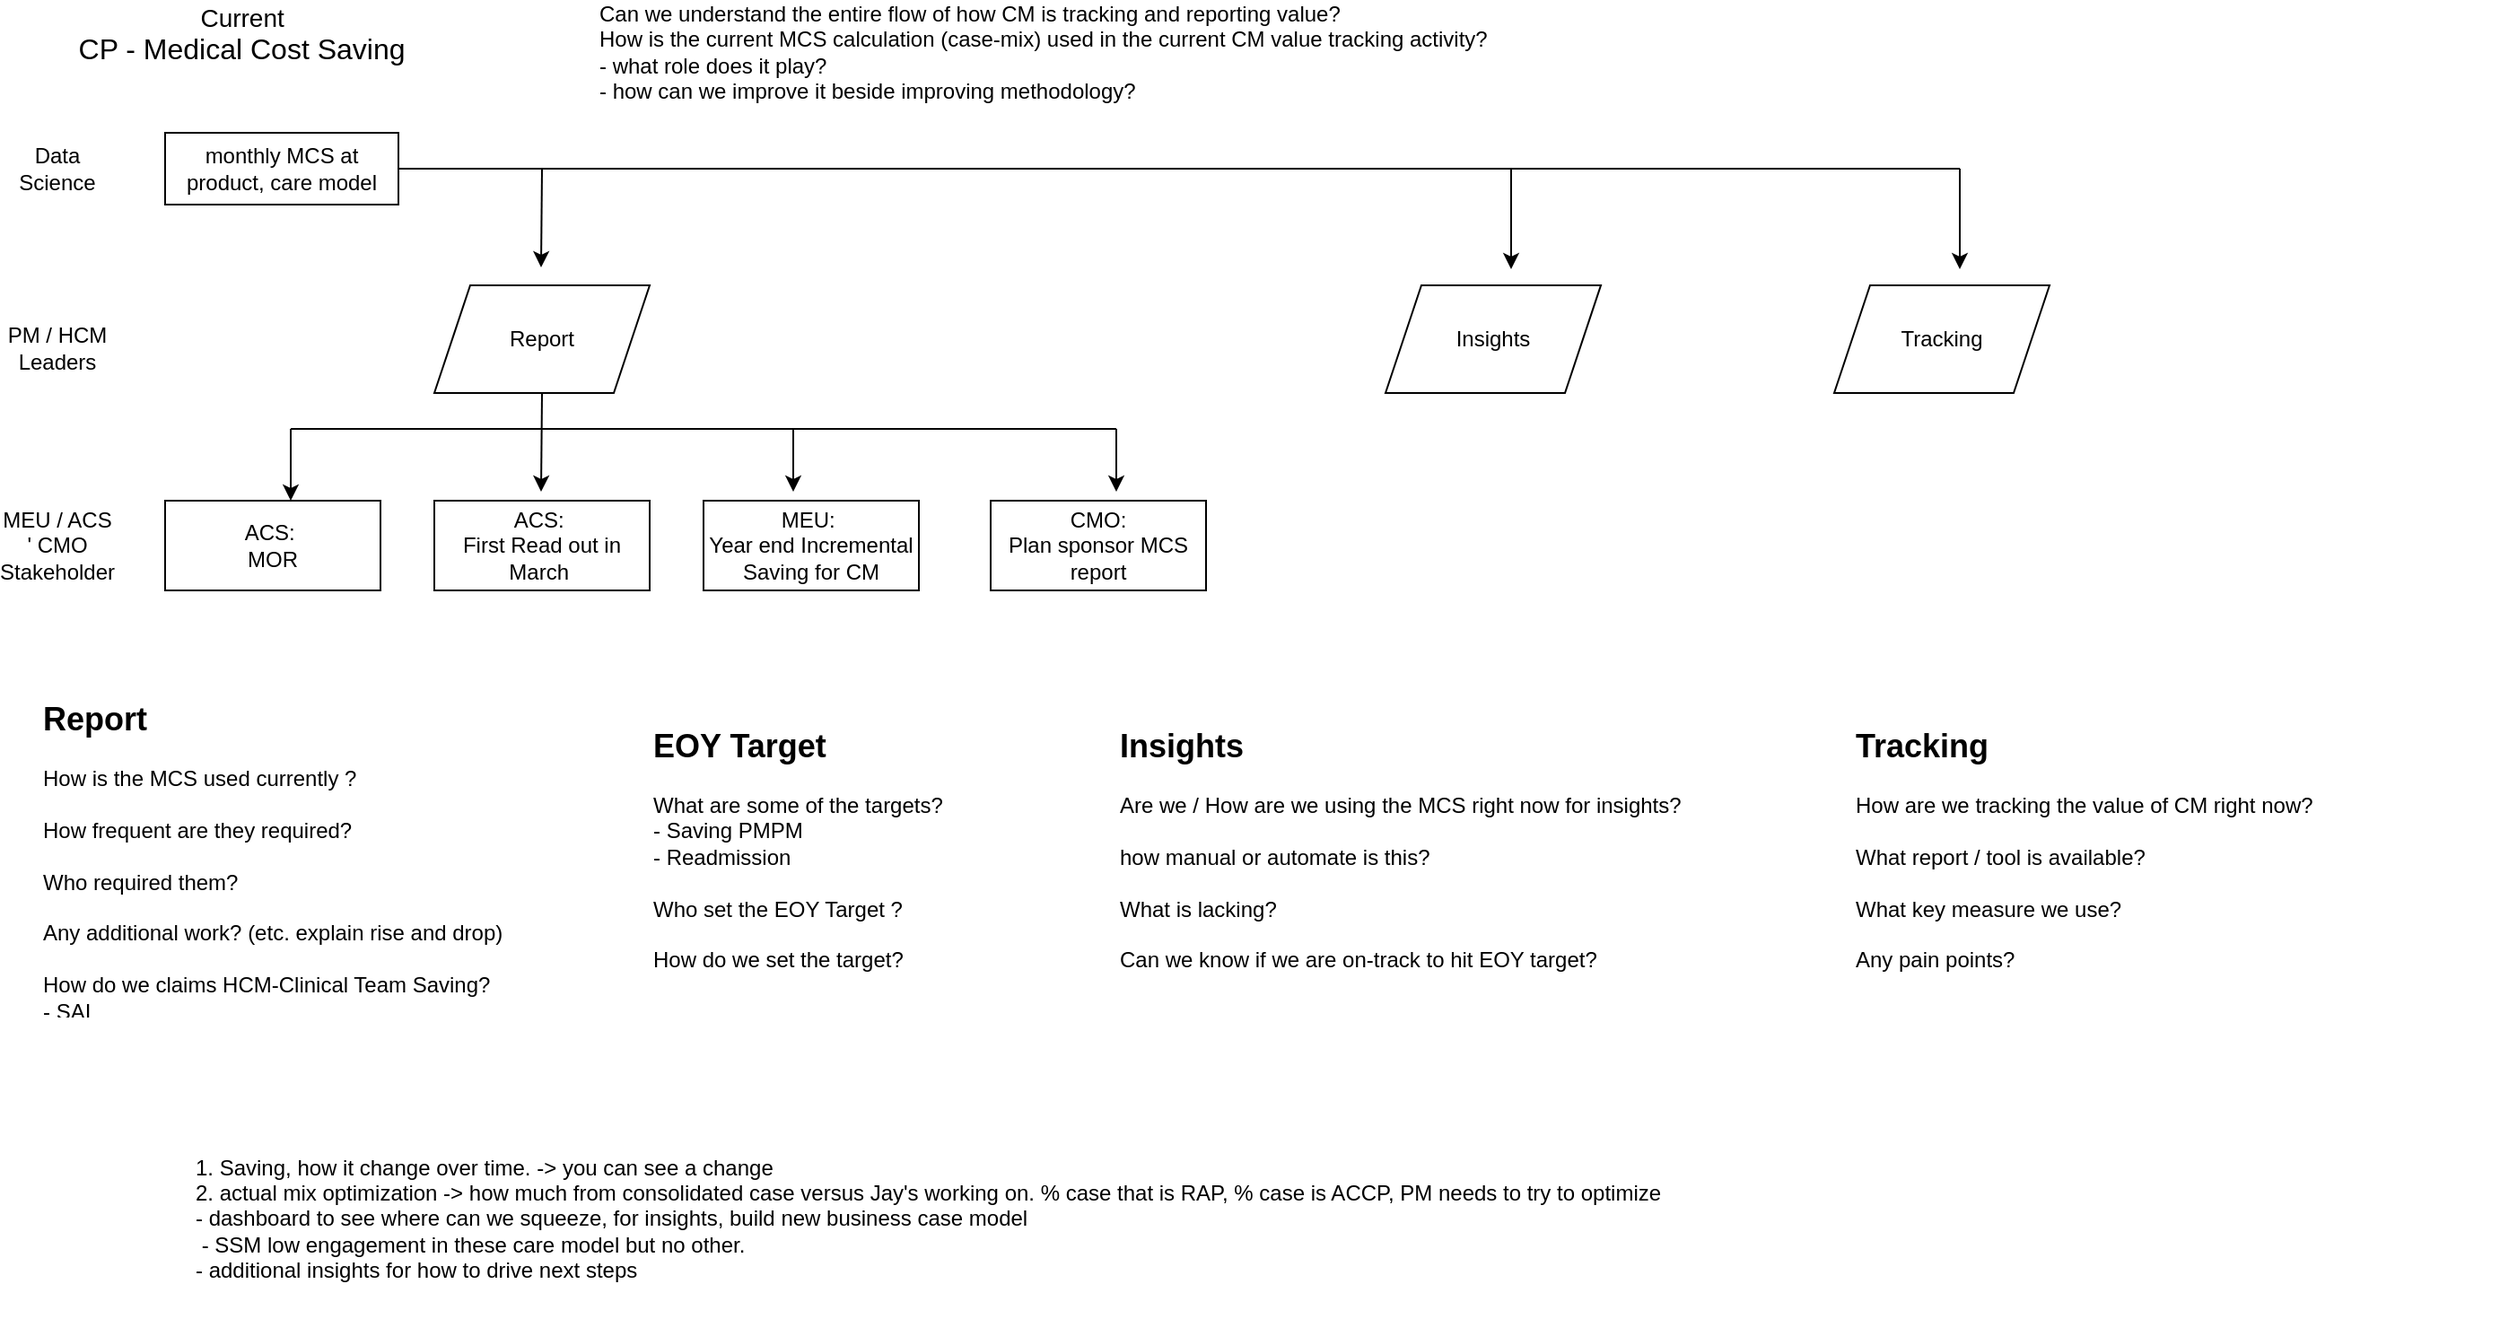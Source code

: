 <mxfile version="26.0.16">
  <diagram name="Page-1" id="IcREAzw2sgQeLnBdoRqM">
    <mxGraphModel dx="2073" dy="997" grid="1" gridSize="10" guides="1" tooltips="1" connect="1" arrows="1" fold="1" page="1" pageScale="1" pageWidth="850" pageHeight="1100" math="0" shadow="0">
      <root>
        <mxCell id="0" />
        <mxCell id="1" parent="0" />
        <mxCell id="AfprsVkvONHFLmgtK5Du-1" value="&lt;font style=&quot;font-size: 14px;&quot;&gt;Current&amp;nbsp;&lt;/font&gt;&lt;div&gt;&lt;font size=&quot;3&quot;&gt;CP -&amp;nbsp;&lt;/font&gt;&lt;span style=&quot;font-size: medium;&quot;&gt;Medical Cost Saving&amp;nbsp;&lt;/span&gt;&lt;/div&gt;" style="text;html=1;align=center;verticalAlign=middle;whiteSpace=wrap;rounded=0;" parent="1" vertex="1">
          <mxGeometry x="50" y="20" width="250" height="30" as="geometry" />
        </mxCell>
        <mxCell id="AfprsVkvONHFLmgtK5Du-2" value="Data Science" style="text;html=1;align=center;verticalAlign=middle;whiteSpace=wrap;rounded=0;" parent="1" vertex="1">
          <mxGeometry x="40" y="95" width="60" height="30" as="geometry" />
        </mxCell>
        <mxCell id="AfprsVkvONHFLmgtK5Du-3" value="PM / HCM Leaders" style="text;html=1;align=center;verticalAlign=middle;whiteSpace=wrap;rounded=0;" parent="1" vertex="1">
          <mxGeometry x="40" y="195" width="60" height="30" as="geometry" />
        </mxCell>
        <mxCell id="AfprsVkvONHFLmgtK5Du-4" value="MEU / ACS &#39; CMO Stakeholder" style="text;html=1;align=center;verticalAlign=middle;whiteSpace=wrap;rounded=0;" parent="1" vertex="1">
          <mxGeometry x="40" y="305" width="60" height="30" as="geometry" />
        </mxCell>
        <mxCell id="AfprsVkvONHFLmgtK5Du-6" value="monthly MCS at product, care model" style="rounded=0;whiteSpace=wrap;html=1;" parent="1" vertex="1">
          <mxGeometry x="130" y="90" width="130" height="40" as="geometry" />
        </mxCell>
        <mxCell id="AfprsVkvONHFLmgtK5Du-7" value="ACS:&amp;nbsp;&lt;div&gt;MOR&lt;/div&gt;" style="rounded=0;whiteSpace=wrap;html=1;" parent="1" vertex="1">
          <mxGeometry x="130" y="295" width="120" height="50" as="geometry" />
        </mxCell>
        <mxCell id="AfprsVkvONHFLmgtK5Du-8" value="ACS:&amp;nbsp;&lt;div&gt;First Read out in March&amp;nbsp;&lt;/div&gt;" style="rounded=0;whiteSpace=wrap;html=1;" parent="1" vertex="1">
          <mxGeometry x="280" y="295" width="120" height="50" as="geometry" />
        </mxCell>
        <mxCell id="AfprsVkvONHFLmgtK5Du-11" value="MEU:&amp;nbsp;&lt;div&gt;Year end Incremental Saving for CM&lt;/div&gt;" style="rounded=0;whiteSpace=wrap;html=1;" parent="1" vertex="1">
          <mxGeometry x="430" y="295" width="120" height="50" as="geometry" />
        </mxCell>
        <mxCell id="AfprsVkvONHFLmgtK5Du-12" value="" style="endArrow=classic;html=1;rounded=0;" parent="1" edge="1">
          <mxGeometry width="50" height="50" relative="1" as="geometry">
            <mxPoint x="340" y="110" as="sourcePoint" />
            <mxPoint x="339.5" y="165" as="targetPoint" />
          </mxGeometry>
        </mxCell>
        <mxCell id="AfprsVkvONHFLmgtK5Du-14" value="Report" style="shape=parallelogram;perimeter=parallelogramPerimeter;whiteSpace=wrap;html=1;fixedSize=1;" parent="1" vertex="1">
          <mxGeometry x="280" y="175" width="120" height="60" as="geometry" />
        </mxCell>
        <mxCell id="AfprsVkvONHFLmgtK5Du-15" value="" style="endArrow=classic;html=1;rounded=0;exitX=0.5;exitY=1;exitDx=0;exitDy=0;" parent="1" source="AfprsVkvONHFLmgtK5Du-14" edge="1">
          <mxGeometry width="50" height="50" relative="1" as="geometry">
            <mxPoint x="340" y="245" as="sourcePoint" />
            <mxPoint x="339.5" y="290" as="targetPoint" />
          </mxGeometry>
        </mxCell>
        <mxCell id="AfprsVkvONHFLmgtK5Du-16" value="" style="endArrow=none;html=1;rounded=0;" parent="1" edge="1">
          <mxGeometry width="50" height="50" relative="1" as="geometry">
            <mxPoint x="200" y="255" as="sourcePoint" />
            <mxPoint x="660" y="255" as="targetPoint" />
          </mxGeometry>
        </mxCell>
        <mxCell id="AfprsVkvONHFLmgtK5Du-17" value="" style="endArrow=classic;html=1;rounded=0;" parent="1" edge="1">
          <mxGeometry width="50" height="50" relative="1" as="geometry">
            <mxPoint x="200" y="255" as="sourcePoint" />
            <mxPoint x="200" y="295" as="targetPoint" />
          </mxGeometry>
        </mxCell>
        <mxCell id="AfprsVkvONHFLmgtK5Du-18" value="" style="endArrow=classic;html=1;rounded=0;" parent="1" edge="1">
          <mxGeometry width="50" height="50" relative="1" as="geometry">
            <mxPoint x="480" y="255" as="sourcePoint" />
            <mxPoint x="480" y="290" as="targetPoint" />
          </mxGeometry>
        </mxCell>
        <mxCell id="AfprsVkvONHFLmgtK5Du-19" value="CMO:&lt;div&gt;Plan sponsor MCS report&lt;/div&gt;" style="rounded=0;whiteSpace=wrap;html=1;" parent="1" vertex="1">
          <mxGeometry x="590" y="295" width="120" height="50" as="geometry" />
        </mxCell>
        <mxCell id="AfprsVkvONHFLmgtK5Du-20" value="" style="endArrow=classic;html=1;rounded=0;" parent="1" edge="1">
          <mxGeometry width="50" height="50" relative="1" as="geometry">
            <mxPoint x="660" y="255" as="sourcePoint" />
            <mxPoint x="660" y="290" as="targetPoint" />
          </mxGeometry>
        </mxCell>
        <mxCell id="AfprsVkvONHFLmgtK5Du-21" value="Insights" style="shape=parallelogram;perimeter=parallelogramPerimeter;whiteSpace=wrap;html=1;fixedSize=1;" parent="1" vertex="1">
          <mxGeometry x="810" y="175" width="120" height="60" as="geometry" />
        </mxCell>
        <mxCell id="AfprsVkvONHFLmgtK5Du-22" value="" style="endArrow=classic;html=1;rounded=0;" parent="1" edge="1">
          <mxGeometry width="50" height="50" relative="1" as="geometry">
            <mxPoint x="880" y="110" as="sourcePoint" />
            <mxPoint x="880" y="166" as="targetPoint" />
          </mxGeometry>
        </mxCell>
        <mxCell id="AfprsVkvONHFLmgtK5Du-23" value="" style="endArrow=none;html=1;rounded=0;exitX=1;exitY=0.5;exitDx=0;exitDy=0;" parent="1" source="AfprsVkvONHFLmgtK5Du-6" edge="1">
          <mxGeometry width="50" height="50" relative="1" as="geometry">
            <mxPoint x="340" y="110" as="sourcePoint" />
            <mxPoint x="1130" y="110" as="targetPoint" />
            <Array as="points">
              <mxPoint x="540" y="110" />
            </Array>
          </mxGeometry>
        </mxCell>
        <mxCell id="AfprsVkvONHFLmgtK5Du-24" value="&lt;font style=&quot;font-size: 18px;&quot;&gt;&lt;b&gt;Report&lt;/b&gt;&lt;/font&gt;&amp;nbsp;&lt;div&gt;&lt;br&gt;&lt;/div&gt;&lt;div&gt;How is the MCS used currently ?&amp;nbsp;&lt;div&gt;&lt;br&gt;&lt;/div&gt;&lt;div&gt;How frequent are they required?&amp;nbsp;&lt;/div&gt;&lt;div&gt;&lt;br&gt;&lt;/div&gt;&lt;div&gt;Who required them?&amp;nbsp;&lt;/div&gt;&lt;div&gt;&lt;br&gt;&lt;/div&gt;&lt;div&gt;Any additional work? (etc. explain rise and drop)&lt;/div&gt;&lt;/div&gt;&lt;div&gt;&lt;br&gt;&lt;/div&gt;&lt;div&gt;How do we claims HCM-Clinical Team Saving?&lt;/div&gt;&lt;div&gt;- SAI&lt;/div&gt;" style="text;html=1;whiteSpace=wrap;overflow=hidden;rounded=0;" parent="1" vertex="1">
          <mxGeometry x="60" y="400" width="360" height="180" as="geometry" />
        </mxCell>
        <mxCell id="AfprsVkvONHFLmgtK5Du-25" value="&lt;b&gt;&lt;font style=&quot;font-size: 18px;&quot;&gt;Insights&lt;/font&gt;&amp;nbsp;&lt;/b&gt;&lt;div&gt;&lt;br&gt;&lt;/div&gt;&lt;div&gt;Are we / How are we using the MCS right now for insights?&amp;nbsp;&lt;/div&gt;&lt;div&gt;&lt;br&gt;&lt;/div&gt;&lt;div&gt;how manual or automate is this?&amp;nbsp;&lt;/div&gt;&lt;div&gt;&lt;br&gt;&lt;/div&gt;&lt;div&gt;What is lacking?&amp;nbsp;&lt;/div&gt;&lt;div&gt;&lt;br&gt;&lt;/div&gt;&lt;div&gt;Can we know if we are on-track to hit EOY target?&lt;/div&gt;" style="text;html=1;whiteSpace=wrap;overflow=hidden;rounded=0;" parent="1" vertex="1">
          <mxGeometry x="660" y="415" width="360" height="150" as="geometry" />
        </mxCell>
        <mxCell id="AfprsVkvONHFLmgtK5Du-26" value="&lt;b&gt;&lt;font style=&quot;font-size: 18px;&quot;&gt;EOY Target&lt;/font&gt;&amp;nbsp;&lt;/b&gt;&lt;div&gt;&lt;br&gt;&lt;/div&gt;&lt;div&gt;What are some of the targets?&amp;nbsp;&lt;/div&gt;&lt;div&gt;- Saving PMPM&lt;/div&gt;&lt;div&gt;- Readmission&amp;nbsp;&lt;/div&gt;&lt;div&gt;&lt;br&gt;&lt;/div&gt;&lt;div&gt;Who set the EOY Target ?&amp;nbsp;&lt;/div&gt;&lt;div&gt;&lt;br&gt;&lt;/div&gt;&lt;div&gt;How do we set the target?&amp;nbsp;&lt;/div&gt;" style="text;html=1;whiteSpace=wrap;overflow=hidden;rounded=0;" parent="1" vertex="1">
          <mxGeometry x="400" y="415" width="200" height="150" as="geometry" />
        </mxCell>
        <mxCell id="AfprsVkvONHFLmgtK5Du-27" value="&lt;div&gt;Can we understand the entire flow of how CM is tracking and reporting value?&lt;/div&gt;How is the current MCS calculation (case-mix) used in the current CM value tracking activity?&amp;nbsp;&lt;div&gt;- what role does it play?&amp;nbsp;&lt;/div&gt;&lt;div&gt;- how can we improve it beside improving methodology?&amp;nbsp;&lt;/div&gt;" style="text;html=1;align=left;verticalAlign=middle;whiteSpace=wrap;rounded=0;" parent="1" vertex="1">
          <mxGeometry x="370" y="20" width="540" height="50" as="geometry" />
        </mxCell>
        <mxCell id="l7MfA0_JG0b9wX_z2qGO-1" value="Tracking" style="shape=parallelogram;perimeter=parallelogramPerimeter;whiteSpace=wrap;html=1;fixedSize=1;" parent="1" vertex="1">
          <mxGeometry x="1060" y="175" width="120" height="60" as="geometry" />
        </mxCell>
        <mxCell id="l7MfA0_JG0b9wX_z2qGO-3" value="" style="endArrow=classic;html=1;rounded=0;" parent="1" edge="1">
          <mxGeometry width="50" height="50" relative="1" as="geometry">
            <mxPoint x="1130" y="110" as="sourcePoint" />
            <mxPoint x="1130" y="166" as="targetPoint" />
          </mxGeometry>
        </mxCell>
        <mxCell id="l7MfA0_JG0b9wX_z2qGO-4" value="&lt;span style=&quot;font-size: 18px;&quot;&gt;&lt;b&gt;Tracking&lt;/b&gt;&lt;/span&gt;&lt;br&gt;&lt;div&gt;&lt;br&gt;&lt;/div&gt;&lt;div&gt;How are we tracking the value of CM right now?&amp;nbsp;&lt;/div&gt;&lt;div&gt;&lt;br&gt;&lt;/div&gt;&lt;div&gt;What report / tool is available?&amp;nbsp;&lt;/div&gt;&lt;div&gt;&lt;br&gt;&lt;/div&gt;&lt;div&gt;What key measure we use?&lt;/div&gt;&lt;div&gt;&lt;br&gt;&lt;/div&gt;&lt;div&gt;Any pain points?&amp;nbsp;&lt;/div&gt;" style="text;html=1;whiteSpace=wrap;overflow=hidden;rounded=0;" parent="1" vertex="1">
          <mxGeometry x="1070" y="415" width="360" height="150" as="geometry" />
        </mxCell>
        <mxCell id="lSl4pjA7ELYpv_rtDZ8I-1" value="1. Saving, how it change over time. -&amp;gt; you can see a change&lt;div&gt;2. actual mix optimization -&amp;gt; how much from consolidated case versus Jay&#39;s working on. % case that is RAP, % case is ACCP, PM needs to try to optimize&lt;/div&gt;&lt;div&gt;- dashboard to see where can we squeeze, for insights, build new business case model&amp;nbsp;&lt;/div&gt;&lt;div&gt;&amp;nbsp;- SSM low engagement in these care model but no other.&amp;nbsp;&lt;/div&gt;&lt;div&gt;- additional insights for how to drive next steps&lt;/div&gt;" style="text;html=1;align=left;verticalAlign=middle;whiteSpace=wrap;rounded=0;" vertex="1" parent="1">
          <mxGeometry x="145" y="640" width="935" height="110" as="geometry" />
        </mxCell>
      </root>
    </mxGraphModel>
  </diagram>
</mxfile>
